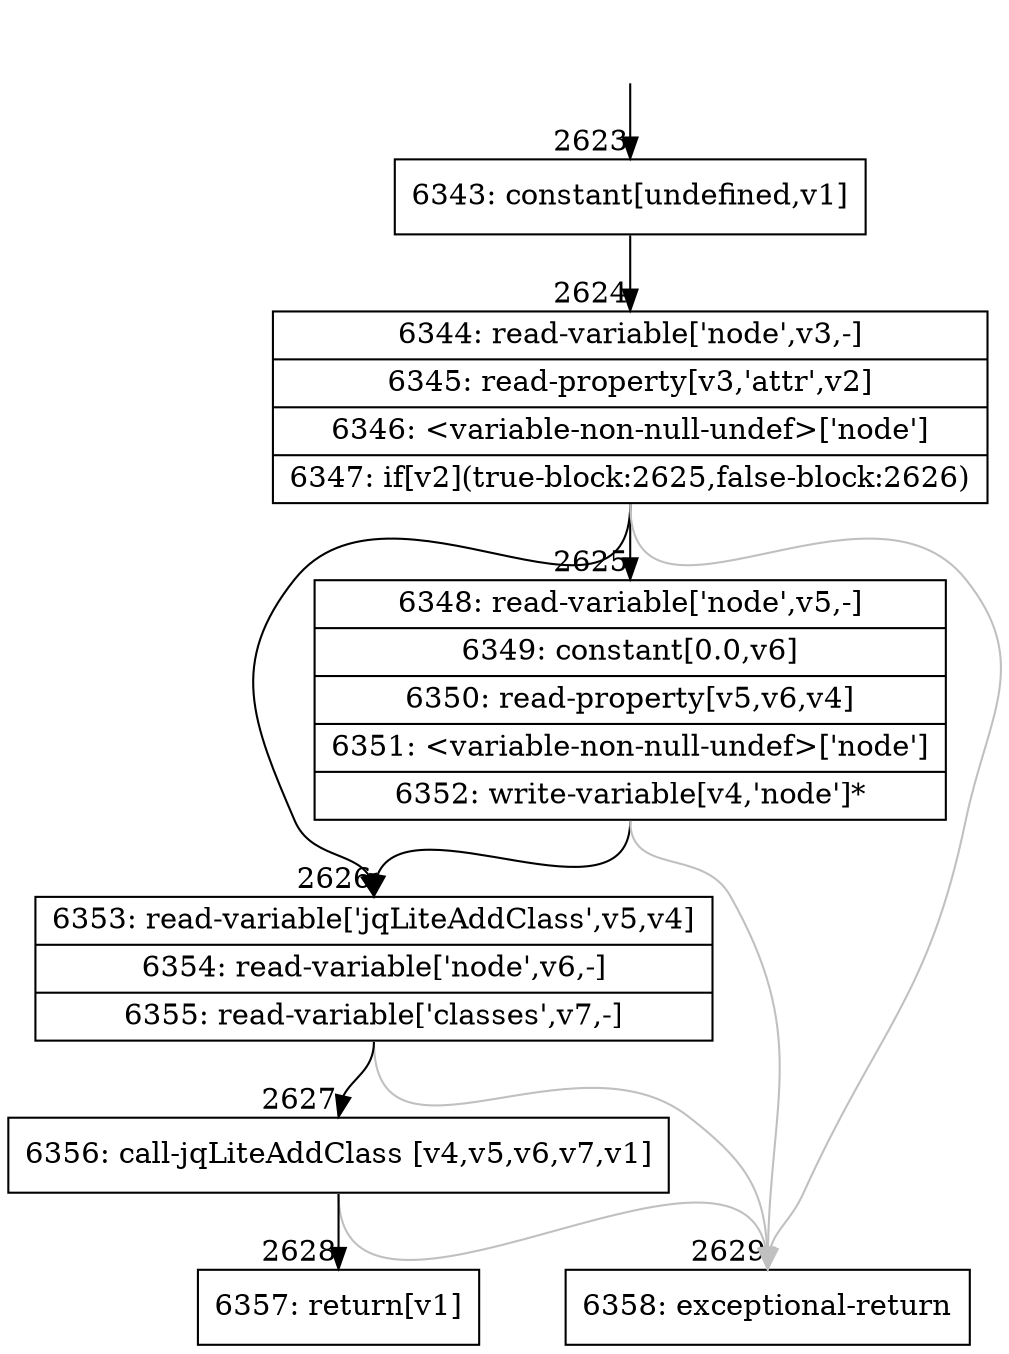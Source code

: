 digraph {
rankdir="TD"
BB_entry210[shape=none,label=""];
BB_entry210 -> BB2623 [tailport=s, headport=n, headlabel="    2623"]
BB2623 [shape=record label="{6343: constant[undefined,v1]}" ] 
BB2623 -> BB2624 [tailport=s, headport=n, headlabel="      2624"]
BB2624 [shape=record label="{6344: read-variable['node',v3,-]|6345: read-property[v3,'attr',v2]|6346: \<variable-non-null-undef\>['node']|6347: if[v2](true-block:2625,false-block:2626)}" ] 
BB2624 -> BB2625 [tailport=s, headport=n, headlabel="      2625"]
BB2624 -> BB2626 [tailport=s, headport=n, headlabel="      2626"]
BB2624 -> BB2629 [tailport=s, headport=n, color=gray, headlabel="      2629"]
BB2625 [shape=record label="{6348: read-variable['node',v5,-]|6349: constant[0.0,v6]|6350: read-property[v5,v6,v4]|6351: \<variable-non-null-undef\>['node']|6352: write-variable[v4,'node']*}" ] 
BB2625 -> BB2626 [tailport=s, headport=n]
BB2625 -> BB2629 [tailport=s, headport=n, color=gray]
BB2626 [shape=record label="{6353: read-variable['jqLiteAddClass',v5,v4]|6354: read-variable['node',v6,-]|6355: read-variable['classes',v7,-]}" ] 
BB2626 -> BB2627 [tailport=s, headport=n, headlabel="      2627"]
BB2626 -> BB2629 [tailport=s, headport=n, color=gray]
BB2627 [shape=record label="{6356: call-jqLiteAddClass [v4,v5,v6,v7,v1]}" ] 
BB2627 -> BB2628 [tailport=s, headport=n, headlabel="      2628"]
BB2627 -> BB2629 [tailport=s, headport=n, color=gray]
BB2628 [shape=record label="{6357: return[v1]}" ] 
BB2629 [shape=record label="{6358: exceptional-return}" ] 
//#$~ 3540
}
